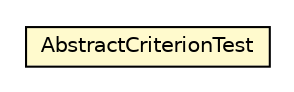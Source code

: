 #!/usr/local/bin/dot
#
# Class diagram 
# Generated by UMLGraph version R5_6_6-8-g8d7759 (http://www.umlgraph.org/)
#

digraph G {
	edge [fontname="Helvetica",fontsize=10,labelfontname="Helvetica",labelfontsize=10];
	node [fontname="Helvetica",fontsize=10,shape=plaintext];
	nodesep=0.25;
	ranksep=0.5;
	// org.dayatang.domain.internal.AbstractCriterionTest
	c12177 [label=<<table title="org.dayatang.domain.internal.AbstractCriterionTest" border="0" cellborder="1" cellspacing="0" cellpadding="2" port="p" bgcolor="lemonChiffon" href="./AbstractCriterionTest.html">
		<tr><td><table border="0" cellspacing="0" cellpadding="1">
<tr><td align="center" balign="center"> AbstractCriterionTest </td></tr>
		</table></td></tr>
		</table>>, URL="./AbstractCriterionTest.html", fontname="Helvetica", fontcolor="black", fontsize=10.0];
}

